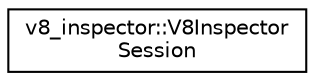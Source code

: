 digraph "Graphical Class Hierarchy"
{
  edge [fontname="Helvetica",fontsize="10",labelfontname="Helvetica",labelfontsize="10"];
  node [fontname="Helvetica",fontsize="10",shape=record];
  rankdir="LR";
  Node1 [label="v8_inspector::V8Inspector\lSession",height=0.2,width=0.4,color="black", fillcolor="white", style="filled",URL="$classv8__inspector_1_1V8InspectorSession.html"];
}
